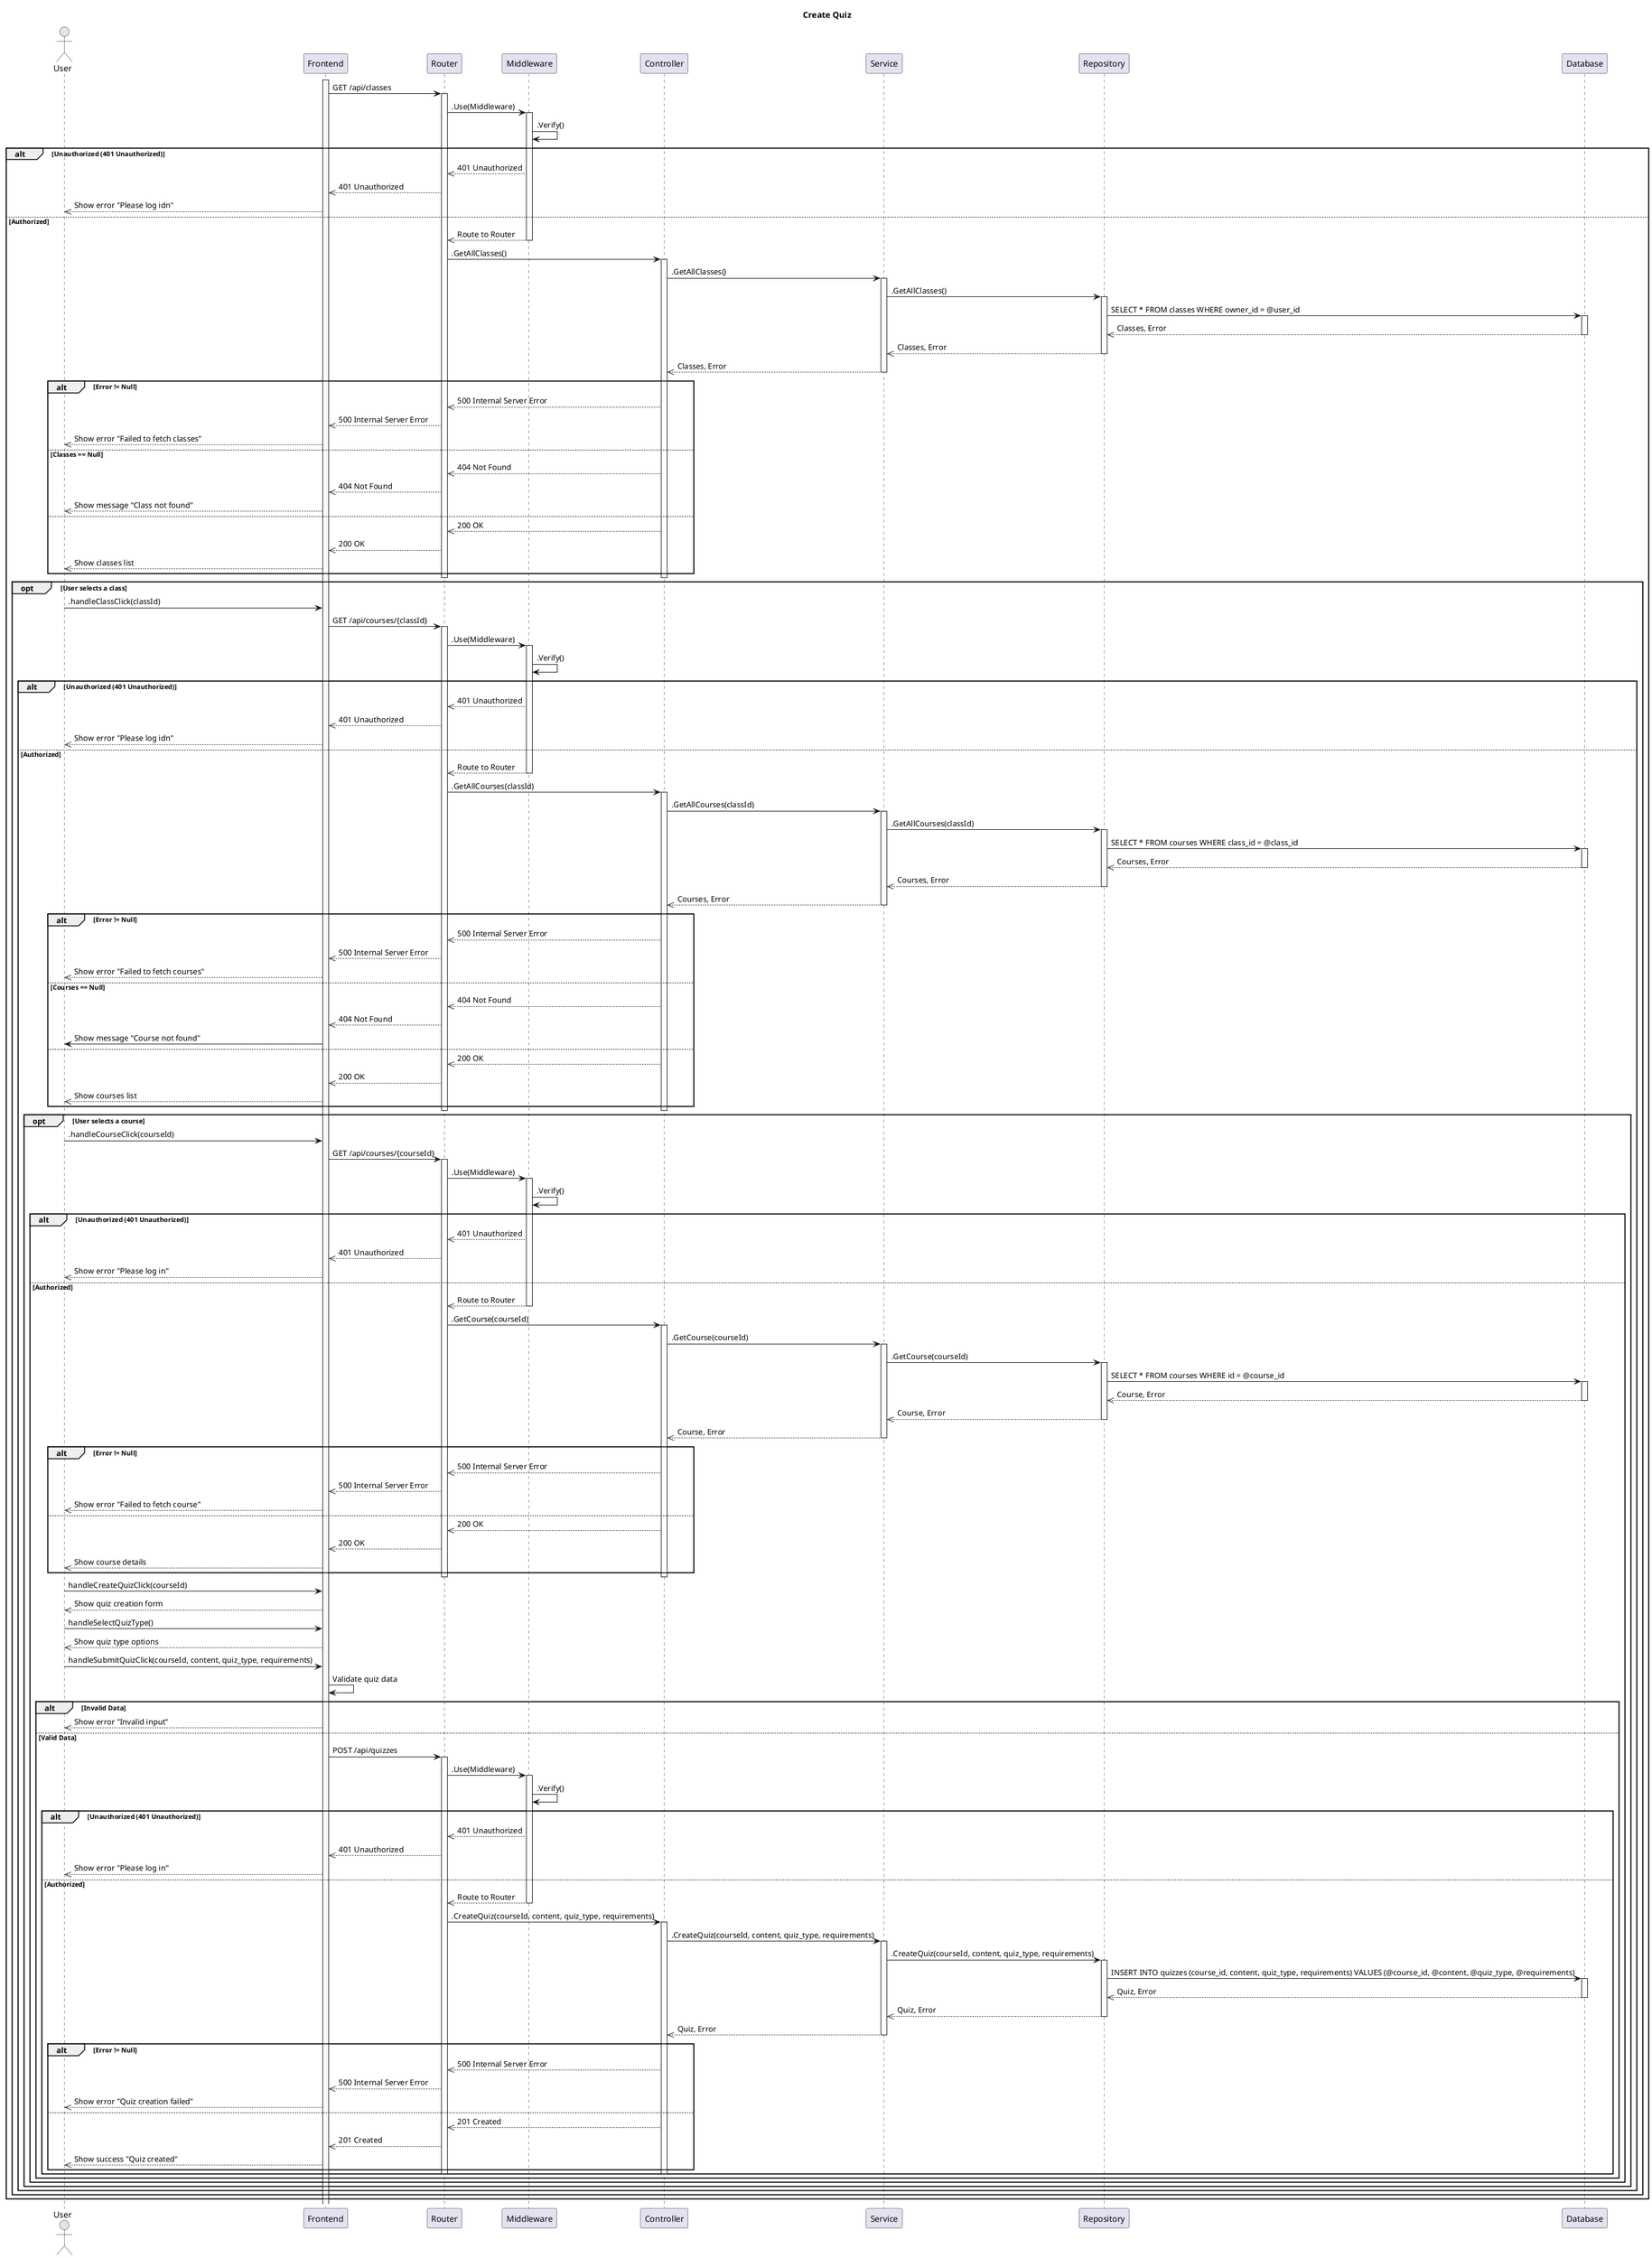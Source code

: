 @startuml SequenceDiagram
title Create Quiz

actor User
participant Frontend
participant Router
participant Middleware
participant Controller
participant Service
participant Repository
participant Database

activate Frontend


Frontend -> Router: GET /api/classes
activate Router

Router -> Middleware: .Use(Middleware)
activate Middleware
Middleware -> Middleware : .Verify()

alt Unauthorized (401 Unauthorized)
  Middleware -->> Router: 401 Unauthorized
  Router -->> Frontend: 401 Unauthorized
  Frontend -->> User: Show error "Please log idn"
else Authorized
  Middleware -->> Router: Route to Router
  deactivate Middleware
  Router -> Controller: .GetAllClasses()
  activate Controller
  Controller -> Service: .GetAllClasses()
  activate Service
  Service -> Repository: .GetAllClasses()
  activate Repository
  Repository -> Database: SELECT * FROM classes WHERE owner_id = @user_id
  activate Database
  Database -->> Repository : Classes, Error
  deactivate Database
  Repository -->> Service : Classes, Error
  deactivate Repository
  Service -->> Controller : Classes, Error
  deactivate Service
  alt Error != Null
    Controller -->> Router : 500 Internal Server Error
    Router -->> Frontend : 500 Internal Server Error
    Frontend -->> User : Show error "Failed to fetch classes"
  else Classes == Null
    Controller -->> Router : 404 Not Found
    Router -->> Frontend : 404 Not Found
    Frontend -->> User : Show message "Class not found"
  else
    Controller -->> Router : 200 OK
    Router -->> Frontend : 200 OK
    Frontend -->> User : Show classes list
  end
  deactivate Controller
  deactivate Router

  opt User selects a class
    User -> Frontend: .handleClassClick(classId)
    Frontend -> Router: GET /api/courses/{classId}
    activate Router

    Router -> Middleware: .Use(Middleware)
    activate Middleware
    Middleware -> Middleware : .Verify()
    alt Unauthorized (401 Unauthorized)
      Middleware -->> Router: 401 Unauthorized
      Router -->> Frontend: 401 Unauthorized
      Frontend -->> User: Show error "Please log idn"
    else Authorized
      Middleware -->> Router: Route to Router
      deactivate Middleware
      Router -> Controller: .GetAllCourses(classId)
      activate Controller
      Controller -> Service: .GetAllCourses(classId)
      activate Service
      Service -> Repository: .GetAllCourses(classId)
      activate Repository
      Repository -> Database: SELECT * FROM courses WHERE class_id = @class_id
      activate Database
      Database -->> Repository : Courses, Error
      deactivate Database
      Repository -->> Service : Courses, Error
      deactivate Repository
      Service -->> Controller : Courses, Error
      deactivate Service
      alt Error != Null
        Controller -->> Router : 500 Internal Server Error
        Router -->> Frontend : 500 Internal Server Error
        Frontend -->> User : Show error "Failed to fetch courses"
      else Courses == Null
        Controller -->> Router : 404 Not Found
        Router -->> Frontend : 404 Not Found
        Frontend -> User: Show message "Course not found"
      else
        Controller -->> Router : 200 OK
        Router -->> Frontend : 200 OK
        Frontend -->> User : Show courses list
      end
      deactivate Controller
      deactivate Router
      
      opt User selects a course
        User -> Frontend: .handleCourseClick(courseId)
        Frontend -> Router: GET /api/courses/{courseId}
        activate Router
        Router -> Middleware: .Use(Middleware)
        activate Middleware
        Middleware -> Middleware : .Verify()
        alt Unauthorized (401 Unauthorized)
          Middleware -->> Router: 401 Unauthorized
          Router -->> Frontend: 401 Unauthorized
          Frontend -->> User: Show error "Please log in"
        else Authorized
          Middleware -->> Router: Route to Router
          deactivate Middleware
          Router -> Controller: .GetCourse(courseId)
          activate Controller
          Controller -> Service: .GetCourse(courseId)
          activate Service
          Service -> Repository: .GetCourse(courseId)
          activate Repository
          Repository -> Database: SELECT * FROM courses WHERE id = @course_id
          activate Database
          Database -->> Repository : Course, Error
          deactivate Database
          Repository -->> Service : Course, Error
          deactivate Repository
          Service -->> Controller : Course, Error
          deactivate Service
          alt Error != Null
            Controller -->> Router : 500 Internal Server Error
            Router -->> Frontend : 500 Internal Server Error
            Frontend -->> User : Show error "Failed to fetch course"
          else
            Controller -->> Router : 200 OK
            Router -->> Frontend : 200 OK
            Frontend -->> User : Show course details
          end
          deactivate Controller
          deactivate Router
          User -> Frontend : handleCreateQuizClick(courseId)
          Frontend -->> User : Show quiz creation form
          User -> Frontend : handleSelectQuizType()
          Frontend -->> User : Show quiz type options
          User -> Frontend : handleSubmitQuizClick(courseId, content, quiz_type, requirements)
          Frontend -> Frontend : Validate quiz data
          alt Invalid Data
            Frontend -->> User : Show error "Invalid input"
          else Valid Data
            Frontend -> Router: POST /api/quizzes
            activate Router
            Router -> Middleware: .Use(Middleware)
            activate Middleware
            Middleware -> Middleware : .Verify()
            alt Unauthorized (401 Unauthorized)
              Middleware -->> Router: 401 Unauthorized
              Router -->> Frontend: 401 Unauthorized
              Frontend -->> User: Show error "Please log in"
            else Authorized
              Middleware -->> Router: Route to Router
              deactivate Middleware
              Router -> Controller: .CreateQuiz(courseId, content, quiz_type, requirements)
              activate Controller
              Controller -> Service: .CreateQuiz(courseId, content, quiz_type, requirements)
              activate Service
              Service -> Repository: .CreateQuiz(courseId, content, quiz_type, requirements)
              activate Repository
              Repository -> Database: INSERT INTO quizzes (course_id, content, quiz_type, requirements) VALUES (@course_id, @content, @quiz_type, @requirements)
              activate Database
              Database -->> Repository : Quiz, Error
              deactivate Database
              Repository -->> Service : Quiz, Error
              deactivate Repository
              Service -->> Controller : Quiz, Error
              deactivate Service
              alt Error != Null
                Controller -->> Router : 500 Internal Server Error
                Router -->> Frontend : 500 Internal Server Error
                Frontend -->> User : Show error "Quiz creation failed"
              else
                Controller -->> Router : 201 Created
                Router -->> Frontend : 201 Created
                Frontend -->> User : Show success "Quiz created"
              end
              deactivate Controller
              deactivate Router
            end
          end
        end
      end
    end
  end
end
@enduml
